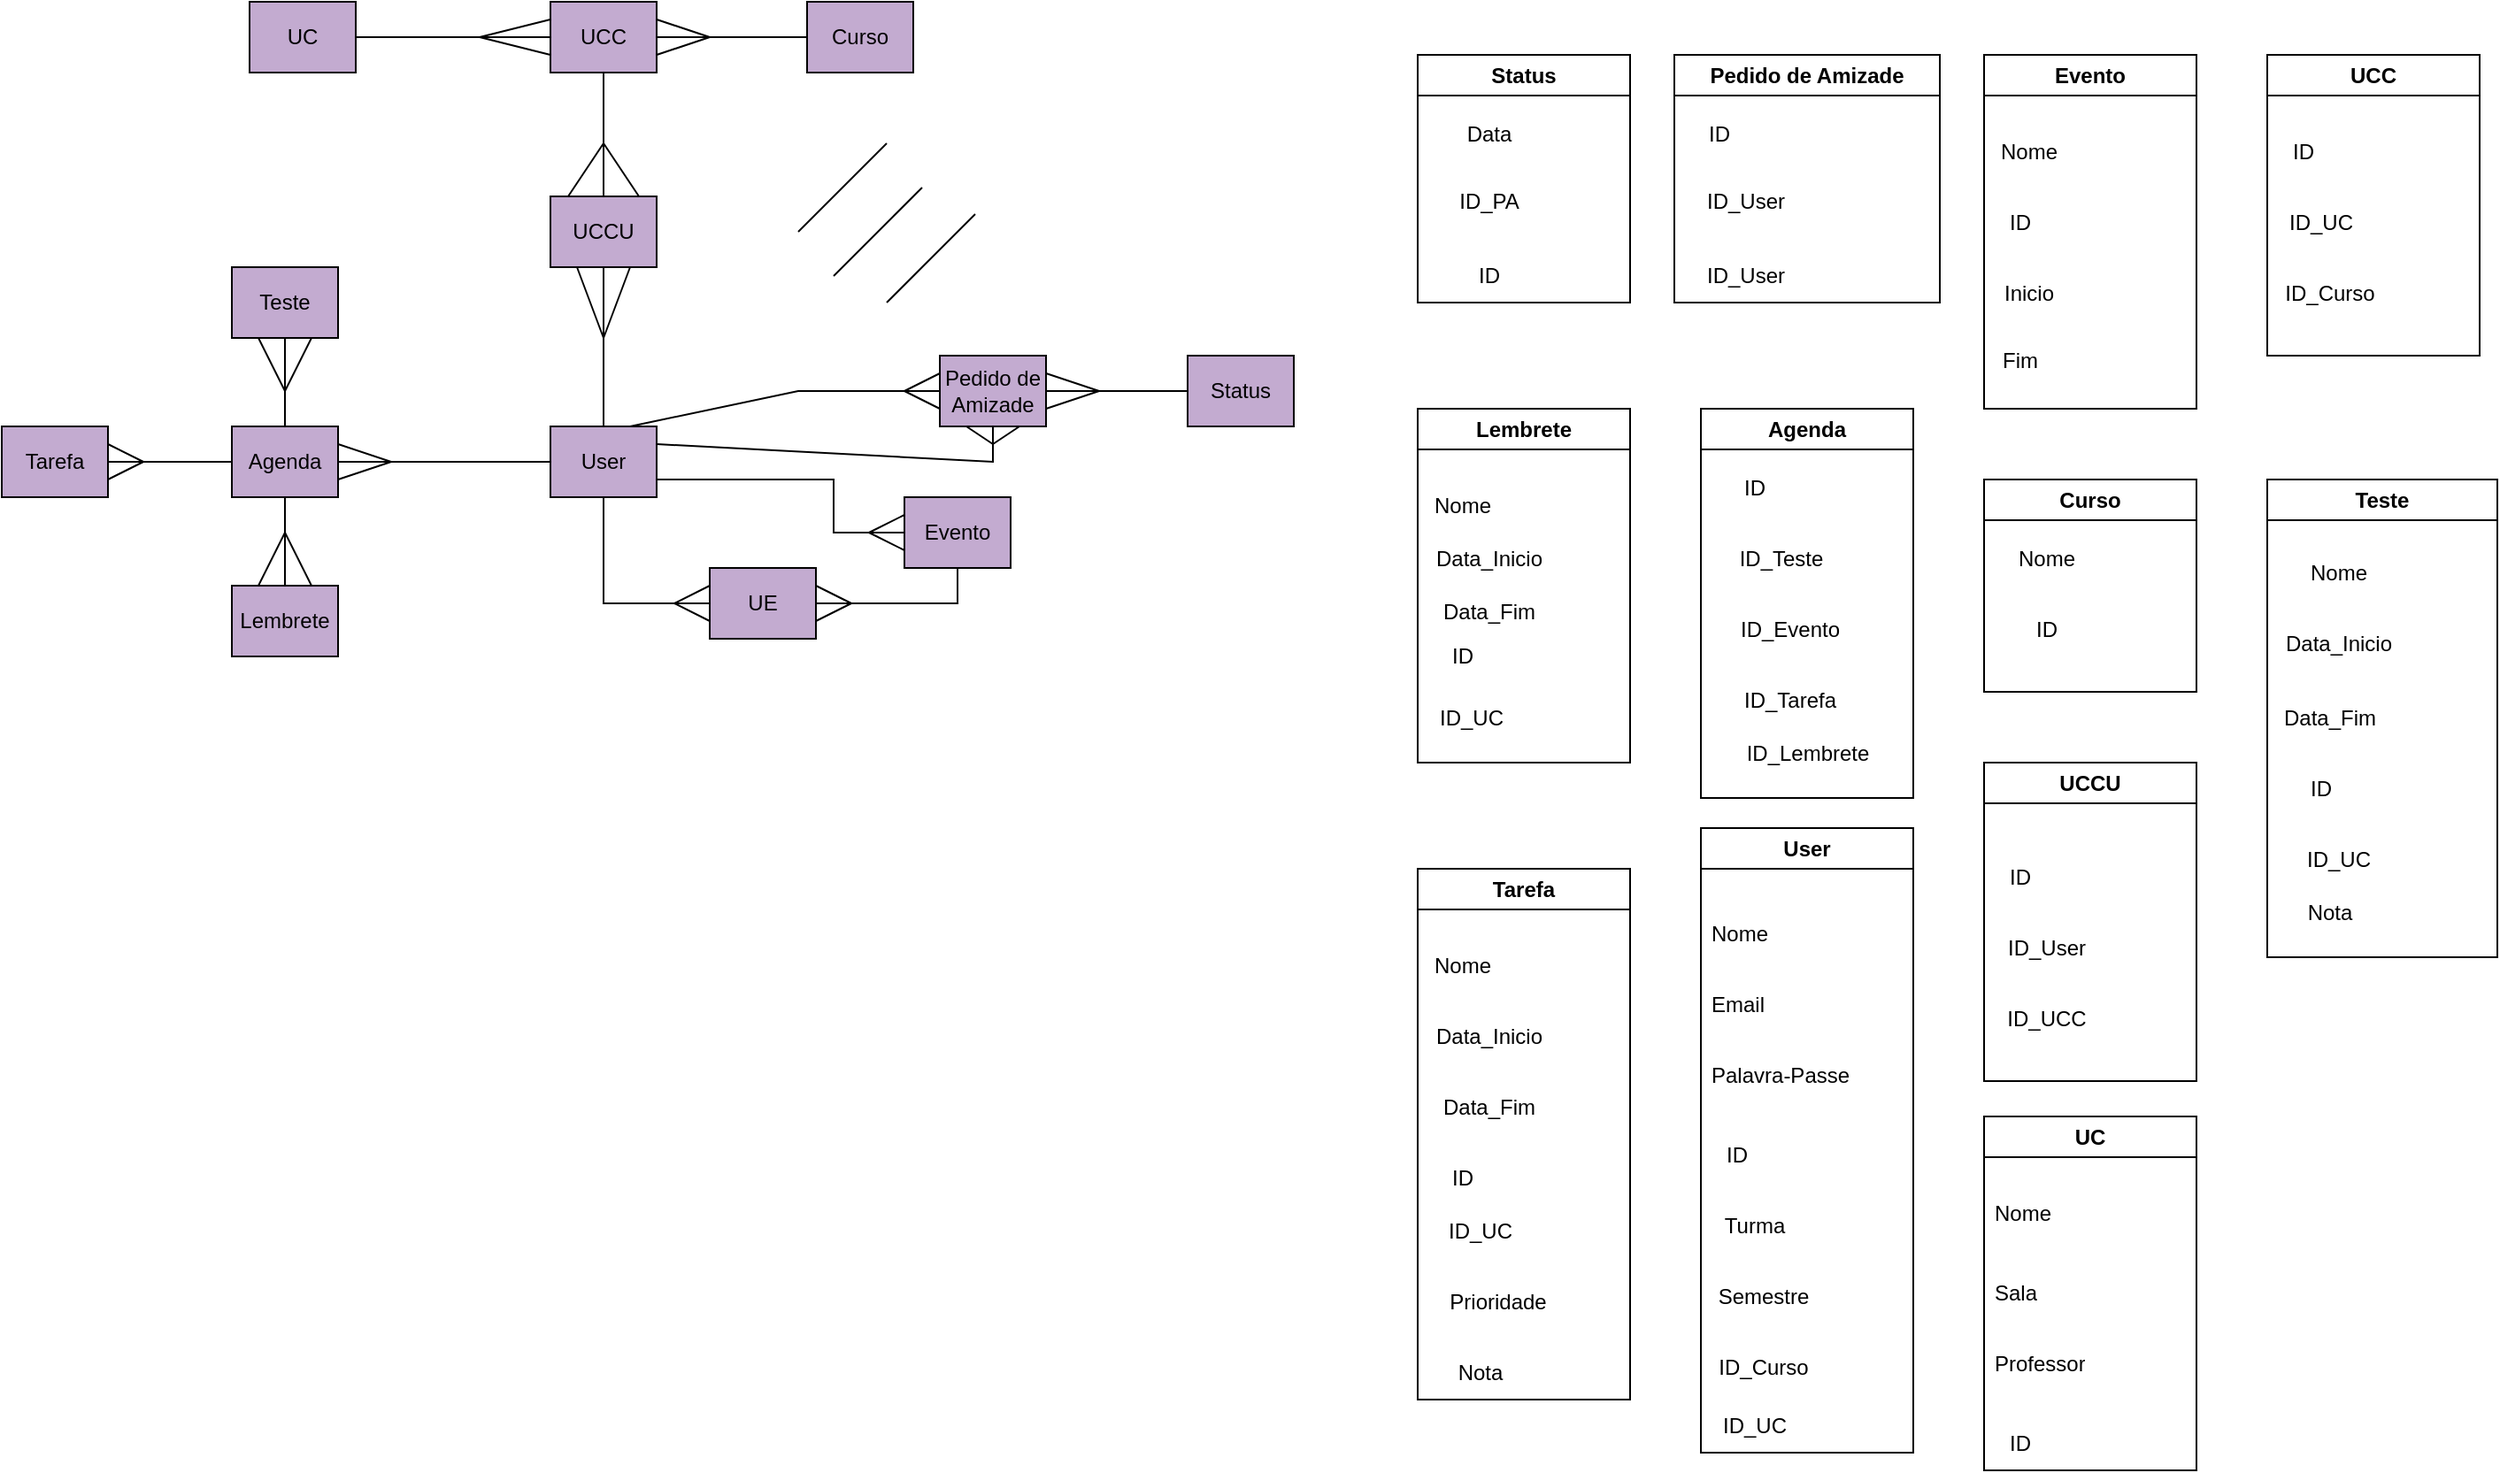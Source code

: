 <mxfile version="22.1.3" type="github">
  <diagram name="Página-1" id="XOLRJrRksC3ue8zFNfLt">
    <mxGraphModel dx="1205" dy="454" grid="1" gridSize="10" guides="1" tooltips="1" connect="1" arrows="1" fold="1" page="1" pageScale="1" pageWidth="1169" pageHeight="827" math="0" shadow="0">
      <root>
        <mxCell id="0" />
        <mxCell id="1" parent="0" />
        <mxCell id="EWZKFUjDIKVQ4XLmrkwc-15" value="" style="endArrow=none;html=1;rounded=0;exitX=0;exitY=0.5;exitDx=0;exitDy=0;entryX=1;entryY=0.5;entryDx=0;entryDy=0;" parent="1" source="81bF-uPPxsggyHCmnINe-65" edge="1">
          <mxGeometry width="50" height="50" relative="1" as="geometry">
            <mxPoint x="440" y="30" as="sourcePoint" />
            <mxPoint x="370" y="30" as="targetPoint" />
          </mxGeometry>
        </mxCell>
        <mxCell id="EWZKFUjDIKVQ4XLmrkwc-16" value="" style="endArrow=none;html=1;rounded=0;entryX=1;entryY=0.25;entryDx=0;entryDy=0;" parent="1" edge="1">
          <mxGeometry width="50" height="50" relative="1" as="geometry">
            <mxPoint x="400" y="30" as="sourcePoint" />
            <mxPoint x="370" y="20" as="targetPoint" />
          </mxGeometry>
        </mxCell>
        <mxCell id="EWZKFUjDIKVQ4XLmrkwc-17" value="" style="endArrow=none;html=1;rounded=0;entryX=1;entryY=0.75;entryDx=0;entryDy=0;" parent="1" edge="1">
          <mxGeometry width="50" height="50" relative="1" as="geometry">
            <mxPoint x="400" y="30" as="sourcePoint" />
            <mxPoint x="370" y="40" as="targetPoint" />
          </mxGeometry>
        </mxCell>
        <mxCell id="EWZKFUjDIKVQ4XLmrkwc-40" value="User" style="swimlane;whiteSpace=wrap;html=1;" parent="1" vertex="1">
          <mxGeometry x="960" y="477" width="120" height="353" as="geometry">
            <mxRectangle x="690" y="220" width="80" height="30" as="alternateBounds" />
          </mxGeometry>
        </mxCell>
        <mxCell id="EWZKFUjDIKVQ4XLmrkwc-37" value="Nome" style="text;strokeColor=none;fillColor=none;align=left;verticalAlign=middle;spacingLeft=4;spacingRight=4;overflow=hidden;points=[[0,0.5],[1,0.5]];portConstraint=eastwest;rotatable=0;whiteSpace=wrap;html=1;" parent="EWZKFUjDIKVQ4XLmrkwc-40" vertex="1">
          <mxGeometry y="45" width="140" height="30" as="geometry" />
        </mxCell>
        <mxCell id="EWZKFUjDIKVQ4XLmrkwc-38" value="Email" style="text;strokeColor=none;fillColor=none;align=left;verticalAlign=middle;spacingLeft=4;spacingRight=4;overflow=hidden;points=[[0,0.5],[1,0.5]];portConstraint=eastwest;rotatable=0;whiteSpace=wrap;html=1;" parent="EWZKFUjDIKVQ4XLmrkwc-40" vertex="1">
          <mxGeometry y="85" width="140" height="30" as="geometry" />
        </mxCell>
        <mxCell id="EWZKFUjDIKVQ4XLmrkwc-39" value="Palavra-Passe" style="text;strokeColor=none;fillColor=none;align=left;verticalAlign=middle;spacingLeft=4;spacingRight=4;overflow=hidden;points=[[0,0.5],[1,0.5]];portConstraint=eastwest;rotatable=0;whiteSpace=wrap;html=1;" parent="EWZKFUjDIKVQ4XLmrkwc-40" vertex="1">
          <mxGeometry y="125" width="140" height="30" as="geometry" />
        </mxCell>
        <mxCell id="EWZKFUjDIKVQ4XLmrkwc-46" value="ID" style="text;html=1;align=center;verticalAlign=middle;resizable=0;points=[];autosize=1;strokeColor=none;fillColor=none;" parent="EWZKFUjDIKVQ4XLmrkwc-40" vertex="1">
          <mxGeometry y="170" width="40" height="30" as="geometry" />
        </mxCell>
        <mxCell id="81bF-uPPxsggyHCmnINe-36" value="Turma" style="text;html=1;align=center;verticalAlign=middle;resizable=0;points=[];autosize=1;strokeColor=none;fillColor=none;" parent="EWZKFUjDIKVQ4XLmrkwc-40" vertex="1">
          <mxGeometry y="210" width="60" height="30" as="geometry" />
        </mxCell>
        <mxCell id="81bF-uPPxsggyHCmnINe-39" value="Semestre" style="text;html=1;align=center;verticalAlign=middle;resizable=0;points=[];autosize=1;strokeColor=none;fillColor=none;" parent="EWZKFUjDIKVQ4XLmrkwc-40" vertex="1">
          <mxGeometry y="250" width="70" height="30" as="geometry" />
        </mxCell>
        <mxCell id="81bF-uPPxsggyHCmnINe-106" value="ID_Curso" style="text;html=1;align=center;verticalAlign=middle;resizable=0;points=[];autosize=1;strokeColor=none;fillColor=none;" parent="EWZKFUjDIKVQ4XLmrkwc-40" vertex="1">
          <mxGeometry y="290" width="70" height="30" as="geometry" />
        </mxCell>
        <mxCell id="B5ad5oHKtZd_pM0mM0RX-1" value="ID_UC" style="text;html=1;align=center;verticalAlign=middle;resizable=0;points=[];autosize=1;strokeColor=none;fillColor=none;" vertex="1" parent="EWZKFUjDIKVQ4XLmrkwc-40">
          <mxGeometry y="323" width="60" height="30" as="geometry" />
        </mxCell>
        <mxCell id="EWZKFUjDIKVQ4XLmrkwc-49" value="Evento" style="swimlane;whiteSpace=wrap;html=1;" parent="1" vertex="1">
          <mxGeometry x="1120" y="40" width="120" height="200" as="geometry">
            <mxRectangle x="170" y="220" width="150" height="70" as="alternateBounds" />
          </mxGeometry>
        </mxCell>
        <mxCell id="EWZKFUjDIKVQ4XLmrkwc-50" value="Nome" style="text;html=1;align=center;verticalAlign=middle;resizable=0;points=[];autosize=1;strokeColor=none;fillColor=none;" parent="EWZKFUjDIKVQ4XLmrkwc-49" vertex="1">
          <mxGeometry x="-5" y="40" width="60" height="30" as="geometry" />
        </mxCell>
        <mxCell id="EWZKFUjDIKVQ4XLmrkwc-51" value="ID" style="text;html=1;align=center;verticalAlign=middle;resizable=0;points=[];autosize=1;strokeColor=none;fillColor=none;" parent="EWZKFUjDIKVQ4XLmrkwc-49" vertex="1">
          <mxGeometry y="80" width="40" height="30" as="geometry" />
        </mxCell>
        <mxCell id="EWZKFUjDIKVQ4XLmrkwc-52" value="Inicio" style="text;html=1;align=center;verticalAlign=middle;resizable=0;points=[];autosize=1;strokeColor=none;fillColor=none;" parent="EWZKFUjDIKVQ4XLmrkwc-49" vertex="1">
          <mxGeometry y="120" width="50" height="30" as="geometry" />
        </mxCell>
        <mxCell id="EWZKFUjDIKVQ4XLmrkwc-53" value="Fim" style="text;html=1;align=center;verticalAlign=middle;resizable=0;points=[];autosize=1;strokeColor=none;fillColor=none;" parent="EWZKFUjDIKVQ4XLmrkwc-49" vertex="1">
          <mxGeometry y="158" width="40" height="30" as="geometry" />
        </mxCell>
        <mxCell id="EWZKFUjDIKVQ4XLmrkwc-57" value="Teste" style="swimlane;whiteSpace=wrap;html=1;" parent="1" vertex="1">
          <mxGeometry x="1280" y="280" width="130" height="270" as="geometry">
            <mxRectangle x="100" y="310" width="80" height="30" as="alternateBounds" />
          </mxGeometry>
        </mxCell>
        <mxCell id="EWZKFUjDIKVQ4XLmrkwc-59" value="Nome" style="text;html=1;align=center;verticalAlign=middle;resizable=0;points=[];autosize=1;strokeColor=none;fillColor=none;" parent="EWZKFUjDIKVQ4XLmrkwc-57" vertex="1">
          <mxGeometry x="10" y="38" width="60" height="30" as="geometry" />
        </mxCell>
        <mxCell id="EWZKFUjDIKVQ4XLmrkwc-62" value="Data_Inicio" style="text;html=1;align=center;verticalAlign=middle;resizable=0;points=[];autosize=1;strokeColor=none;fillColor=none;" parent="EWZKFUjDIKVQ4XLmrkwc-57" vertex="1">
          <mxGeometry y="78" width="80" height="30" as="geometry" />
        </mxCell>
        <mxCell id="EWZKFUjDIKVQ4XLmrkwc-63" value="Data_Fim" style="text;html=1;align=center;verticalAlign=middle;resizable=0;points=[];autosize=1;strokeColor=none;fillColor=none;" parent="EWZKFUjDIKVQ4XLmrkwc-57" vertex="1">
          <mxGeometry x="-5" y="120" width="80" height="30" as="geometry" />
        </mxCell>
        <mxCell id="EWZKFUjDIKVQ4XLmrkwc-68" value="ID" style="text;html=1;align=center;verticalAlign=middle;resizable=0;points=[];autosize=1;strokeColor=none;fillColor=none;" parent="EWZKFUjDIKVQ4XLmrkwc-57" vertex="1">
          <mxGeometry x="10" y="160" width="40" height="30" as="geometry" />
        </mxCell>
        <mxCell id="81bF-uPPxsggyHCmnINe-60" value="ID_UC" style="text;html=1;align=center;verticalAlign=middle;resizable=0;points=[];autosize=1;strokeColor=none;fillColor=none;" parent="EWZKFUjDIKVQ4XLmrkwc-57" vertex="1">
          <mxGeometry x="10" y="200" width="60" height="30" as="geometry" />
        </mxCell>
        <mxCell id="Pgj-9I-fhwqGwPlFETf9-9" value="Nota" style="text;html=1;align=center;verticalAlign=middle;resizable=0;points=[];autosize=1;strokeColor=none;fillColor=none;" parent="EWZKFUjDIKVQ4XLmrkwc-57" vertex="1">
          <mxGeometry x="10" y="230" width="50" height="30" as="geometry" />
        </mxCell>
        <mxCell id="81bF-uPPxsggyHCmnINe-10" value="" style="endArrow=none;html=1;rounded=0;exitX=0;exitY=0.5;exitDx=0;exitDy=0;entryX=1;entryY=0.5;entryDx=0;entryDy=0;" parent="1" target="81bF-uPPxsggyHCmnINe-68" edge="1">
          <mxGeometry width="50" height="50" relative="1" as="geometry">
            <mxPoint x="310" y="30" as="sourcePoint" />
            <mxPoint x="210" y="30" as="targetPoint" />
          </mxGeometry>
        </mxCell>
        <mxCell id="81bF-uPPxsggyHCmnINe-11" value="" style="endArrow=none;html=1;rounded=0;exitX=0;exitY=0.25;exitDx=0;exitDy=0;" parent="1" edge="1">
          <mxGeometry width="50" height="50" relative="1" as="geometry">
            <mxPoint x="310" y="20" as="sourcePoint" />
            <mxPoint x="270" y="30" as="targetPoint" />
          </mxGeometry>
        </mxCell>
        <mxCell id="81bF-uPPxsggyHCmnINe-12" value="" style="endArrow=none;html=1;rounded=0;exitX=0;exitY=0.75;exitDx=0;exitDy=0;" parent="1" edge="1">
          <mxGeometry width="50" height="50" relative="1" as="geometry">
            <mxPoint x="310" y="40" as="sourcePoint" />
            <mxPoint x="270" y="30" as="targetPoint" />
          </mxGeometry>
        </mxCell>
        <mxCell id="81bF-uPPxsggyHCmnINe-14" value="" style="endArrow=none;html=1;rounded=0;exitX=0.5;exitY=0;exitDx=0;exitDy=0;entryX=0.5;entryY=1;entryDx=0;entryDy=0;" parent="1" source="81bF-uPPxsggyHCmnINe-69" target="81bF-uPPxsggyHCmnINe-67" edge="1">
          <mxGeometry width="50" height="50" relative="1" as="geometry">
            <mxPoint x="339.5" y="240" as="sourcePoint" />
            <mxPoint x="340" y="170" as="targetPoint" />
            <Array as="points" />
          </mxGeometry>
        </mxCell>
        <mxCell id="81bF-uPPxsggyHCmnINe-25" value="" style="endArrow=none;html=1;rounded=0;entryX=0.75;entryY=1;entryDx=0;entryDy=0;" parent="1" target="81bF-uPPxsggyHCmnINe-67" edge="1">
          <mxGeometry width="50" height="50" relative="1" as="geometry">
            <mxPoint x="340" y="200" as="sourcePoint" />
            <mxPoint x="360" y="170" as="targetPoint" />
            <Array as="points" />
          </mxGeometry>
        </mxCell>
        <mxCell id="81bF-uPPxsggyHCmnINe-26" value="" style="endArrow=none;html=1;rounded=0;entryX=0.25;entryY=1;entryDx=0;entryDy=0;" parent="1" target="81bF-uPPxsggyHCmnINe-67" edge="1">
          <mxGeometry width="50" height="50" relative="1" as="geometry">
            <mxPoint x="340" y="200" as="sourcePoint" />
            <mxPoint x="320" y="170" as="targetPoint" />
            <Array as="points" />
          </mxGeometry>
        </mxCell>
        <mxCell id="81bF-uPPxsggyHCmnINe-27" value="" style="endArrow=none;html=1;rounded=0;exitX=0.5;exitY=0;exitDx=0;exitDy=0;entryX=0.5;entryY=1;entryDx=0;entryDy=0;" parent="1" edge="1">
          <mxGeometry width="50" height="50" relative="1" as="geometry">
            <mxPoint x="340" y="120" as="sourcePoint" />
            <mxPoint x="340" y="47.5" as="targetPoint" />
          </mxGeometry>
        </mxCell>
        <mxCell id="81bF-uPPxsggyHCmnINe-28" value="" style="endArrow=none;html=1;rounded=0;exitX=0.25;exitY=0;exitDx=0;exitDy=0;" parent="1" edge="1">
          <mxGeometry width="50" height="50" relative="1" as="geometry">
            <mxPoint x="320" y="120" as="sourcePoint" />
            <mxPoint x="340" y="90" as="targetPoint" />
            <Array as="points" />
          </mxGeometry>
        </mxCell>
        <mxCell id="81bF-uPPxsggyHCmnINe-29" value="" style="endArrow=none;html=1;rounded=0;entryX=0.75;entryY=0;entryDx=0;entryDy=0;" parent="1" edge="1">
          <mxGeometry width="50" height="50" relative="1" as="geometry">
            <mxPoint x="340" y="90" as="sourcePoint" />
            <mxPoint x="360" y="120" as="targetPoint" />
            <Array as="points" />
          </mxGeometry>
        </mxCell>
        <mxCell id="81bF-uPPxsggyHCmnINe-31" value="UCCU" style="swimlane;whiteSpace=wrap;html=1;" parent="1" vertex="1">
          <mxGeometry x="1120" y="440" width="120" height="180" as="geometry">
            <mxRectangle x="690" y="310" width="80" height="30" as="alternateBounds" />
          </mxGeometry>
        </mxCell>
        <mxCell id="81bF-uPPxsggyHCmnINe-33" value="ID_User" style="text;html=1;align=center;verticalAlign=middle;resizable=0;points=[];autosize=1;strokeColor=none;fillColor=none;" parent="81bF-uPPxsggyHCmnINe-31" vertex="1">
          <mxGeometry y="90" width="70" height="30" as="geometry" />
        </mxCell>
        <mxCell id="81bF-uPPxsggyHCmnINe-34" value="ID" style="text;html=1;align=center;verticalAlign=middle;resizable=0;points=[];autosize=1;strokeColor=none;fillColor=none;" parent="81bF-uPPxsggyHCmnINe-31" vertex="1">
          <mxGeometry y="50" width="40" height="30" as="geometry" />
        </mxCell>
        <mxCell id="81bF-uPPxsggyHCmnINe-105" value="ID_UCC" style="text;html=1;align=center;verticalAlign=middle;resizable=0;points=[];autosize=1;strokeColor=none;fillColor=none;" parent="81bF-uPPxsggyHCmnINe-31" vertex="1">
          <mxGeometry y="130" width="70" height="30" as="geometry" />
        </mxCell>
        <mxCell id="81bF-uPPxsggyHCmnINe-35" value="Curso" style="swimlane;whiteSpace=wrap;html=1;" parent="1" vertex="1">
          <mxGeometry x="1120" y="280" width="120" height="120" as="geometry">
            <mxRectangle x="1160" y="210" width="80" height="30" as="alternateBounds" />
          </mxGeometry>
        </mxCell>
        <mxCell id="81bF-uPPxsggyHCmnINe-37" value="ID" style="text;html=1;align=center;verticalAlign=middle;resizable=0;points=[];autosize=1;strokeColor=none;fillColor=none;" parent="81bF-uPPxsggyHCmnINe-35" vertex="1">
          <mxGeometry x="15" y="70" width="40" height="30" as="geometry" />
        </mxCell>
        <mxCell id="81bF-uPPxsggyHCmnINe-38" value="Nome" style="text;html=1;align=center;verticalAlign=middle;resizable=0;points=[];autosize=1;strokeColor=none;fillColor=none;" parent="81bF-uPPxsggyHCmnINe-35" vertex="1">
          <mxGeometry x="5" y="30" width="60" height="30" as="geometry" />
        </mxCell>
        <mxCell id="81bF-uPPxsggyHCmnINe-40" value="Tarefa" style="swimlane;whiteSpace=wrap;html=1;" parent="1" vertex="1">
          <mxGeometry x="800" y="500" width="120" height="300" as="geometry">
            <mxRectangle x="1310" y="20" width="80" height="30" as="alternateBounds" />
          </mxGeometry>
        </mxCell>
        <mxCell id="81bF-uPPxsggyHCmnINe-41" value="Nome" style="text;html=1;align=center;verticalAlign=middle;resizable=0;points=[];autosize=1;strokeColor=none;fillColor=none;" parent="81bF-uPPxsggyHCmnINe-40" vertex="1">
          <mxGeometry x="-5" y="40" width="60" height="30" as="geometry" />
        </mxCell>
        <mxCell id="81bF-uPPxsggyHCmnINe-42" value="Data_Inicio" style="text;html=1;align=center;verticalAlign=middle;resizable=0;points=[];autosize=1;strokeColor=none;fillColor=none;" parent="81bF-uPPxsggyHCmnINe-40" vertex="1">
          <mxGeometry y="80" width="80" height="30" as="geometry" />
        </mxCell>
        <mxCell id="81bF-uPPxsggyHCmnINe-43" value="Data_Fim" style="text;html=1;align=center;verticalAlign=middle;resizable=0;points=[];autosize=1;strokeColor=none;fillColor=none;" parent="81bF-uPPxsggyHCmnINe-40" vertex="1">
          <mxGeometry y="120" width="80" height="30" as="geometry" />
        </mxCell>
        <mxCell id="81bF-uPPxsggyHCmnINe-44" value="ID" style="text;html=1;align=center;verticalAlign=middle;resizable=0;points=[];autosize=1;strokeColor=none;fillColor=none;" parent="81bF-uPPxsggyHCmnINe-40" vertex="1">
          <mxGeometry x="5" y="160" width="40" height="30" as="geometry" />
        </mxCell>
        <mxCell id="81bF-uPPxsggyHCmnINe-64" value="ID_UC" style="text;html=1;align=center;verticalAlign=middle;resizable=0;points=[];autosize=1;strokeColor=none;fillColor=none;" parent="81bF-uPPxsggyHCmnINe-40" vertex="1">
          <mxGeometry x="5" y="190" width="60" height="30" as="geometry" />
        </mxCell>
        <mxCell id="MIzPGE-qYp7c597YkJrl-20" value="Prioridade" style="text;html=1;align=center;verticalAlign=middle;resizable=0;points=[];autosize=1;strokeColor=none;fillColor=none;" parent="81bF-uPPxsggyHCmnINe-40" vertex="1">
          <mxGeometry x="5" y="230" width="80" height="30" as="geometry" />
        </mxCell>
        <mxCell id="Pgj-9I-fhwqGwPlFETf9-13" value="Nota" style="text;html=1;align=center;verticalAlign=middle;resizable=0;points=[];autosize=1;strokeColor=none;fillColor=none;" parent="81bF-uPPxsggyHCmnINe-40" vertex="1">
          <mxGeometry x="10" y="270" width="50" height="30" as="geometry" />
        </mxCell>
        <mxCell id="81bF-uPPxsggyHCmnINe-45" value="UC" style="swimlane;whiteSpace=wrap;html=1;" parent="1" vertex="1">
          <mxGeometry x="1120" y="640" width="120" height="200" as="geometry">
            <mxRectangle x="1580" y="40" width="80" height="30" as="alternateBounds" />
          </mxGeometry>
        </mxCell>
        <mxCell id="81bF-uPPxsggyHCmnINe-46" value="Nome" style="text;strokeColor=none;fillColor=none;align=left;verticalAlign=middle;spacingLeft=4;spacingRight=4;overflow=hidden;points=[[0,0.5],[1,0.5]];portConstraint=eastwest;rotatable=0;whiteSpace=wrap;html=1;" parent="81bF-uPPxsggyHCmnINe-45" vertex="1">
          <mxGeometry y="40" width="140" height="30" as="geometry" />
        </mxCell>
        <mxCell id="81bF-uPPxsggyHCmnINe-47" value="Sala" style="text;strokeColor=none;fillColor=none;align=left;verticalAlign=middle;spacingLeft=4;spacingRight=4;overflow=hidden;points=[[0,0.5],[1,0.5]];portConstraint=eastwest;rotatable=0;whiteSpace=wrap;html=1;" parent="81bF-uPPxsggyHCmnINe-45" vertex="1">
          <mxGeometry y="85" width="140" height="30" as="geometry" />
        </mxCell>
        <mxCell id="81bF-uPPxsggyHCmnINe-48" value="Professor" style="text;strokeColor=none;fillColor=none;align=left;verticalAlign=middle;spacingLeft=4;spacingRight=4;overflow=hidden;points=[[0,0.5],[1,0.5]];portConstraint=eastwest;rotatable=0;whiteSpace=wrap;html=1;" parent="81bF-uPPxsggyHCmnINe-45" vertex="1">
          <mxGeometry y="125" width="140" height="30" as="geometry" />
        </mxCell>
        <mxCell id="81bF-uPPxsggyHCmnINe-49" value="ID" style="text;html=1;align=center;verticalAlign=middle;resizable=0;points=[];autosize=1;strokeColor=none;fillColor=none;" parent="81bF-uPPxsggyHCmnINe-45" vertex="1">
          <mxGeometry y="170" width="40" height="30" as="geometry" />
        </mxCell>
        <mxCell id="81bF-uPPxsggyHCmnINe-50" value="UCC" style="swimlane;whiteSpace=wrap;html=1;startSize=23;" parent="1" vertex="1">
          <mxGeometry x="1280" y="40" width="120" height="170" as="geometry">
            <mxRectangle x="1810" y="45" width="60" height="35" as="alternateBounds" />
          </mxGeometry>
        </mxCell>
        <mxCell id="81bF-uPPxsggyHCmnINe-52" value="ID" style="text;html=1;align=center;verticalAlign=middle;resizable=0;points=[];autosize=1;strokeColor=none;fillColor=none;" parent="81bF-uPPxsggyHCmnINe-50" vertex="1">
          <mxGeometry y="40" width="40" height="30" as="geometry" />
        </mxCell>
        <mxCell id="81bF-uPPxsggyHCmnINe-107" value="ID_UC" style="text;html=1;align=center;verticalAlign=middle;resizable=0;points=[];autosize=1;strokeColor=none;fillColor=none;" parent="81bF-uPPxsggyHCmnINe-50" vertex="1">
          <mxGeometry y="80" width="60" height="30" as="geometry" />
        </mxCell>
        <mxCell id="81bF-uPPxsggyHCmnINe-108" value="ID_Curso" style="text;html=1;align=center;verticalAlign=middle;resizable=0;points=[];autosize=1;strokeColor=none;fillColor=none;" parent="81bF-uPPxsggyHCmnINe-50" vertex="1">
          <mxGeometry y="120" width="70" height="30" as="geometry" />
        </mxCell>
        <mxCell id="81bF-uPPxsggyHCmnINe-63" value="UCC" style="rounded=0;whiteSpace=wrap;html=1;fillColor=#C3ABD0;" parent="1" vertex="1">
          <mxGeometry x="310" y="10" width="60" height="40" as="geometry" />
        </mxCell>
        <mxCell id="81bF-uPPxsggyHCmnINe-65" value="Curso" style="rounded=0;whiteSpace=wrap;html=1;fillColor=#C3ABD0;" parent="1" vertex="1">
          <mxGeometry x="455" y="10" width="60" height="40" as="geometry" />
        </mxCell>
        <mxCell id="81bF-uPPxsggyHCmnINe-67" value="UCCU" style="rounded=0;whiteSpace=wrap;html=1;fillColor=#C3ABD0;" parent="1" vertex="1">
          <mxGeometry x="310" y="120" width="60" height="40" as="geometry" />
        </mxCell>
        <mxCell id="81bF-uPPxsggyHCmnINe-68" value="UC" style="rounded=0;whiteSpace=wrap;html=1;fillColor=#C3ABD0;" parent="1" vertex="1">
          <mxGeometry x="140" y="10" width="60" height="40" as="geometry" />
        </mxCell>
        <mxCell id="81bF-uPPxsggyHCmnINe-69" value="User" style="rounded=0;whiteSpace=wrap;html=1;fillColor=#C3ABD0;" parent="1" vertex="1">
          <mxGeometry x="310" y="250" width="60" height="40" as="geometry" />
        </mxCell>
        <mxCell id="81bF-uPPxsggyHCmnINe-71" value="Agenda" style="swimlane;whiteSpace=wrap;html=1;" parent="1" vertex="1">
          <mxGeometry x="960" y="240" width="120" height="220" as="geometry">
            <mxRectangle x="100" y="310" width="80" height="30" as="alternateBounds" />
          </mxGeometry>
        </mxCell>
        <mxCell id="81bF-uPPxsggyHCmnINe-72" value="ID" style="text;html=1;align=center;verticalAlign=middle;resizable=0;points=[];autosize=1;strokeColor=none;fillColor=none;" parent="81bF-uPPxsggyHCmnINe-71" vertex="1">
          <mxGeometry x="10" y="30" width="40" height="30" as="geometry" />
        </mxCell>
        <mxCell id="81bF-uPPxsggyHCmnINe-73" value="ID_Teste" style="text;html=1;align=center;verticalAlign=middle;resizable=0;points=[];autosize=1;strokeColor=none;fillColor=none;" parent="81bF-uPPxsggyHCmnINe-71" vertex="1">
          <mxGeometry x="10" y="70" width="70" height="30" as="geometry" />
        </mxCell>
        <mxCell id="81bF-uPPxsggyHCmnINe-74" value="ID_Evento" style="text;html=1;align=center;verticalAlign=middle;resizable=0;points=[];autosize=1;strokeColor=none;fillColor=none;" parent="81bF-uPPxsggyHCmnINe-71" vertex="1">
          <mxGeometry x="10" y="110" width="80" height="30" as="geometry" />
        </mxCell>
        <mxCell id="MIzPGE-qYp7c597YkJrl-6" value="ID_Tarefa" style="text;html=1;align=center;verticalAlign=middle;resizable=0;points=[];autosize=1;strokeColor=none;fillColor=none;" parent="81bF-uPPxsggyHCmnINe-71" vertex="1">
          <mxGeometry x="10" y="150" width="80" height="30" as="geometry" />
        </mxCell>
        <mxCell id="MIzPGE-qYp7c597YkJrl-7" value="ID_Lembrete" style="text;html=1;align=center;verticalAlign=middle;resizable=0;points=[];autosize=1;strokeColor=none;fillColor=none;" parent="81bF-uPPxsggyHCmnINe-71" vertex="1">
          <mxGeometry x="10" y="180" width="100" height="30" as="geometry" />
        </mxCell>
        <mxCell id="81bF-uPPxsggyHCmnINe-75" value="Agenda" style="rounded=0;whiteSpace=wrap;html=1;fillColor=#C3ABD0;" parent="1" vertex="1">
          <mxGeometry x="130" y="250" width="60" height="40" as="geometry" />
        </mxCell>
        <mxCell id="81bF-uPPxsggyHCmnINe-76" value="Pedido de Amizade" style="rounded=0;whiteSpace=wrap;html=1;fillColor=#C3ABD0;" parent="1" vertex="1">
          <mxGeometry x="530" y="210" width="60" height="40" as="geometry" />
        </mxCell>
        <mxCell id="81bF-uPPxsggyHCmnINe-77" value="Evento" style="rounded=0;whiteSpace=wrap;html=1;fillColor=#C3ABD0;" parent="1" vertex="1">
          <mxGeometry x="510" y="290" width="60" height="40" as="geometry" />
        </mxCell>
        <mxCell id="81bF-uPPxsggyHCmnINe-78" value="Teste" style="rounded=0;whiteSpace=wrap;html=1;fillColor=#C3ABD0;" parent="1" vertex="1">
          <mxGeometry x="130" y="160" width="60" height="40" as="geometry" />
        </mxCell>
        <mxCell id="81bF-uPPxsggyHCmnINe-79" value="Tarefa" style="rounded=0;whiteSpace=wrap;html=1;fillColor=#C3ABD0;" parent="1" vertex="1">
          <mxGeometry y="250" width="60" height="40" as="geometry" />
        </mxCell>
        <mxCell id="81bF-uPPxsggyHCmnINe-83" value="Status" style="rounded=0;whiteSpace=wrap;html=1;fillColor=#C3ABD0;" parent="1" vertex="1">
          <mxGeometry x="670" y="210" width="60" height="40" as="geometry" />
        </mxCell>
        <mxCell id="81bF-uPPxsggyHCmnINe-91" value="Lembrete" style="rounded=0;whiteSpace=wrap;html=1;fillColor=#C3ABD0;" parent="1" vertex="1">
          <mxGeometry x="130" y="340" width="60" height="40" as="geometry" />
        </mxCell>
        <mxCell id="81bF-uPPxsggyHCmnINe-97" value="Pedido de Amizade" style="swimlane;whiteSpace=wrap;html=1;startSize=23;" parent="1" vertex="1">
          <mxGeometry x="945" y="40" width="150" height="140" as="geometry">
            <mxRectangle x="100" y="310" width="80" height="30" as="alternateBounds" />
          </mxGeometry>
        </mxCell>
        <mxCell id="81bF-uPPxsggyHCmnINe-98" value="ID" style="text;html=1;align=center;verticalAlign=middle;resizable=0;points=[];autosize=1;strokeColor=none;fillColor=none;" parent="81bF-uPPxsggyHCmnINe-97" vertex="1">
          <mxGeometry x="5" y="30" width="40" height="30" as="geometry" />
        </mxCell>
        <mxCell id="81bF-uPPxsggyHCmnINe-99" value="ID_User" style="text;html=1;align=center;verticalAlign=middle;resizable=0;points=[];autosize=1;strokeColor=none;fillColor=none;" parent="81bF-uPPxsggyHCmnINe-97" vertex="1">
          <mxGeometry x="5" y="68" width="70" height="30" as="geometry" />
        </mxCell>
        <mxCell id="MIzPGE-qYp7c597YkJrl-21" value="ID_User" style="text;html=1;align=center;verticalAlign=middle;resizable=0;points=[];autosize=1;strokeColor=none;fillColor=none;" parent="81bF-uPPxsggyHCmnINe-97" vertex="1">
          <mxGeometry x="5" y="110" width="70" height="30" as="geometry" />
        </mxCell>
        <mxCell id="81bF-uPPxsggyHCmnINe-101" value="Status" style="swimlane;whiteSpace=wrap;html=1;startSize=23;" parent="1" vertex="1">
          <mxGeometry x="800" y="40" width="120" height="140" as="geometry">
            <mxRectangle x="100" y="310" width="80" height="30" as="alternateBounds" />
          </mxGeometry>
        </mxCell>
        <mxCell id="81bF-uPPxsggyHCmnINe-102" value="Data" style="text;html=1;align=center;verticalAlign=middle;resizable=0;points=[];autosize=1;strokeColor=none;fillColor=none;" parent="81bF-uPPxsggyHCmnINe-101" vertex="1">
          <mxGeometry x="15" y="30" width="50" height="30" as="geometry" />
        </mxCell>
        <mxCell id="81bF-uPPxsggyHCmnINe-103" value="ID_PA" style="text;html=1;align=center;verticalAlign=middle;resizable=0;points=[];autosize=1;strokeColor=none;fillColor=none;" parent="81bF-uPPxsggyHCmnINe-101" vertex="1">
          <mxGeometry x="10" y="68" width="60" height="30" as="geometry" />
        </mxCell>
        <mxCell id="81bF-uPPxsggyHCmnINe-104" value="ID" style="text;html=1;align=center;verticalAlign=middle;resizable=0;points=[];autosize=1;strokeColor=none;fillColor=none;" parent="81bF-uPPxsggyHCmnINe-101" vertex="1">
          <mxGeometry x="20" y="110" width="40" height="30" as="geometry" />
        </mxCell>
        <mxCell id="81bF-uPPxsggyHCmnINe-111" value="" style="endArrow=none;html=1;rounded=0;exitX=1;exitY=0.5;exitDx=0;exitDy=0;" parent="1" source="81bF-uPPxsggyHCmnINe-75" target="81bF-uPPxsggyHCmnINe-69" edge="1">
          <mxGeometry width="50" height="50" relative="1" as="geometry">
            <mxPoint x="450" y="190" as="sourcePoint" />
            <mxPoint x="500" y="140" as="targetPoint" />
          </mxGeometry>
        </mxCell>
        <mxCell id="81bF-uPPxsggyHCmnINe-112" value="" style="endArrow=none;html=1;rounded=0;exitX=0;exitY=0.5;exitDx=0;exitDy=0;entryX=1;entryY=0.5;entryDx=0;entryDy=0;" parent="1" source="81bF-uPPxsggyHCmnINe-75" target="81bF-uPPxsggyHCmnINe-79" edge="1">
          <mxGeometry width="50" height="50" relative="1" as="geometry">
            <mxPoint x="430" y="190" as="sourcePoint" />
            <mxPoint x="480" y="140" as="targetPoint" />
          </mxGeometry>
        </mxCell>
        <mxCell id="81bF-uPPxsggyHCmnINe-113" value="" style="endArrow=none;html=1;rounded=0;exitX=0.5;exitY=0;exitDx=0;exitDy=0;entryX=0.5;entryY=1;entryDx=0;entryDy=0;" parent="1" source="81bF-uPPxsggyHCmnINe-91" target="81bF-uPPxsggyHCmnINe-75" edge="1">
          <mxGeometry width="50" height="50" relative="1" as="geometry">
            <mxPoint x="430" y="190" as="sourcePoint" />
            <mxPoint x="480" y="140" as="targetPoint" />
          </mxGeometry>
        </mxCell>
        <mxCell id="81bF-uPPxsggyHCmnINe-114" value="" style="endArrow=none;html=1;rounded=0;exitX=0.5;exitY=0;exitDx=0;exitDy=0;entryX=0.5;entryY=1;entryDx=0;entryDy=0;" parent="1" source="81bF-uPPxsggyHCmnINe-75" target="81bF-uPPxsggyHCmnINe-78" edge="1">
          <mxGeometry width="50" height="50" relative="1" as="geometry">
            <mxPoint x="430" y="190" as="sourcePoint" />
            <mxPoint x="480" y="140" as="targetPoint" />
          </mxGeometry>
        </mxCell>
        <mxCell id="81bF-uPPxsggyHCmnINe-115" value="" style="endArrow=none;html=1;rounded=0;entryX=1;entryY=0.25;entryDx=0;entryDy=0;" parent="1" target="81bF-uPPxsggyHCmnINe-79" edge="1">
          <mxGeometry width="50" height="50" relative="1" as="geometry">
            <mxPoint x="80" y="270" as="sourcePoint" />
            <mxPoint x="480" y="200" as="targetPoint" />
          </mxGeometry>
        </mxCell>
        <mxCell id="81bF-uPPxsggyHCmnINe-116" value="" style="endArrow=none;html=1;rounded=0;entryX=1;entryY=0.75;entryDx=0;entryDy=0;" parent="1" target="81bF-uPPxsggyHCmnINe-79" edge="1">
          <mxGeometry width="50" height="50" relative="1" as="geometry">
            <mxPoint x="80" y="270" as="sourcePoint" />
            <mxPoint x="480" y="200" as="targetPoint" />
          </mxGeometry>
        </mxCell>
        <mxCell id="81bF-uPPxsggyHCmnINe-117" value="" style="endArrow=none;html=1;rounded=0;entryX=0.25;entryY=1;entryDx=0;entryDy=0;" parent="1" target="81bF-uPPxsggyHCmnINe-78" edge="1">
          <mxGeometry width="50" height="50" relative="1" as="geometry">
            <mxPoint x="160" y="230" as="sourcePoint" />
            <mxPoint x="480" y="200" as="targetPoint" />
          </mxGeometry>
        </mxCell>
        <mxCell id="81bF-uPPxsggyHCmnINe-118" value="" style="endArrow=none;html=1;rounded=0;entryX=0.75;entryY=1;entryDx=0;entryDy=0;" parent="1" target="81bF-uPPxsggyHCmnINe-78" edge="1">
          <mxGeometry width="50" height="50" relative="1" as="geometry">
            <mxPoint x="160" y="230" as="sourcePoint" />
            <mxPoint x="480" y="200" as="targetPoint" />
          </mxGeometry>
        </mxCell>
        <mxCell id="81bF-uPPxsggyHCmnINe-119" value="" style="endArrow=none;html=1;rounded=0;entryX=0.25;entryY=0;entryDx=0;entryDy=0;" parent="1" target="81bF-uPPxsggyHCmnINe-91" edge="1">
          <mxGeometry width="50" height="50" relative="1" as="geometry">
            <mxPoint x="160" y="310" as="sourcePoint" />
            <mxPoint x="480" y="200" as="targetPoint" />
          </mxGeometry>
        </mxCell>
        <mxCell id="81bF-uPPxsggyHCmnINe-120" value="" style="endArrow=none;html=1;rounded=0;entryX=0.75;entryY=0;entryDx=0;entryDy=0;" parent="1" target="81bF-uPPxsggyHCmnINe-91" edge="1">
          <mxGeometry width="50" height="50" relative="1" as="geometry">
            <mxPoint x="160" y="310" as="sourcePoint" />
            <mxPoint x="480" y="200" as="targetPoint" />
          </mxGeometry>
        </mxCell>
        <mxCell id="81bF-uPPxsggyHCmnINe-121" value="" style="endArrow=none;html=1;rounded=0;exitX=1;exitY=0.75;exitDx=0;exitDy=0;entryX=0;entryY=0.5;entryDx=0;entryDy=0;" parent="1" source="81bF-uPPxsggyHCmnINe-69" target="81bF-uPPxsggyHCmnINe-77" edge="1">
          <mxGeometry width="50" height="50" relative="1" as="geometry">
            <mxPoint x="450" y="250" as="sourcePoint" />
            <mxPoint x="480" y="320" as="targetPoint" />
            <Array as="points">
              <mxPoint x="470" y="280" />
              <mxPoint x="470" y="310" />
            </Array>
          </mxGeometry>
        </mxCell>
        <mxCell id="81bF-uPPxsggyHCmnINe-122" value="" style="endArrow=none;html=1;rounded=0;exitX=0.5;exitY=1;exitDx=0;exitDy=0;entryX=0;entryY=0.5;entryDx=0;entryDy=0;" parent="1" source="81bF-uPPxsggyHCmnINe-69" target="81bF-uPPxsggyHCmnINe-128" edge="1">
          <mxGeometry width="50" height="50" relative="1" as="geometry">
            <mxPoint x="450" y="250" as="sourcePoint" />
            <mxPoint x="400" y="360" as="targetPoint" />
            <Array as="points">
              <mxPoint x="340" y="350" />
            </Array>
          </mxGeometry>
        </mxCell>
        <mxCell id="81bF-uPPxsggyHCmnINe-123" value="" style="endArrow=none;html=1;rounded=0;exitX=1;exitY=0.5;exitDx=0;exitDy=0;entryX=0;entryY=0.5;entryDx=0;entryDy=0;" parent="1" source="81bF-uPPxsggyHCmnINe-76" target="81bF-uPPxsggyHCmnINe-83" edge="1">
          <mxGeometry width="50" height="50" relative="1" as="geometry">
            <mxPoint x="450" y="250" as="sourcePoint" />
            <mxPoint x="500" y="200" as="targetPoint" />
          </mxGeometry>
        </mxCell>
        <mxCell id="81bF-uPPxsggyHCmnINe-124" value="" style="endArrow=none;html=1;rounded=0;entryX=1;entryY=0.25;entryDx=0;entryDy=0;" parent="1" target="81bF-uPPxsggyHCmnINe-76" edge="1">
          <mxGeometry width="50" height="50" relative="1" as="geometry">
            <mxPoint x="620" y="230" as="sourcePoint" />
            <mxPoint x="500" y="200" as="targetPoint" />
          </mxGeometry>
        </mxCell>
        <mxCell id="81bF-uPPxsggyHCmnINe-125" value="" style="endArrow=none;html=1;rounded=0;entryX=1;entryY=0.75;entryDx=0;entryDy=0;" parent="1" target="81bF-uPPxsggyHCmnINe-76" edge="1">
          <mxGeometry width="50" height="50" relative="1" as="geometry">
            <mxPoint x="620" y="230" as="sourcePoint" />
            <mxPoint x="500" y="200" as="targetPoint" />
          </mxGeometry>
        </mxCell>
        <mxCell id="81bF-uPPxsggyHCmnINe-126" value="" style="endArrow=none;html=1;rounded=0;entryX=0;entryY=0.25;entryDx=0;entryDy=0;" parent="1" target="81bF-uPPxsggyHCmnINe-77" edge="1">
          <mxGeometry width="50" height="50" relative="1" as="geometry">
            <mxPoint x="490" y="310" as="sourcePoint" />
            <mxPoint x="500" y="200" as="targetPoint" />
          </mxGeometry>
        </mxCell>
        <mxCell id="81bF-uPPxsggyHCmnINe-127" value="" style="endArrow=none;html=1;rounded=0;entryX=0;entryY=0.75;entryDx=0;entryDy=0;" parent="1" target="81bF-uPPxsggyHCmnINe-77" edge="1">
          <mxGeometry width="50" height="50" relative="1" as="geometry">
            <mxPoint x="490" y="310" as="sourcePoint" />
            <mxPoint x="500" y="200" as="targetPoint" />
          </mxGeometry>
        </mxCell>
        <mxCell id="81bF-uPPxsggyHCmnINe-128" value="UE" style="rounded=0;whiteSpace=wrap;html=1;fillColor=#C3ABD0;" parent="1" vertex="1">
          <mxGeometry x="400" y="330" width="60" height="40" as="geometry" />
        </mxCell>
        <mxCell id="81bF-uPPxsggyHCmnINe-129" value="" style="endArrow=none;html=1;rounded=0;exitX=1;exitY=0.5;exitDx=0;exitDy=0;entryX=0.5;entryY=1;entryDx=0;entryDy=0;" parent="1" source="81bF-uPPxsggyHCmnINe-128" target="81bF-uPPxsggyHCmnINe-77" edge="1">
          <mxGeometry width="50" height="50" relative="1" as="geometry">
            <mxPoint x="450" y="390" as="sourcePoint" />
            <mxPoint x="540" y="360" as="targetPoint" />
            <Array as="points">
              <mxPoint x="540" y="350" />
            </Array>
          </mxGeometry>
        </mxCell>
        <mxCell id="81bF-uPPxsggyHCmnINe-130" value="" style="endArrow=none;html=1;rounded=0;entryX=1;entryY=0.25;entryDx=0;entryDy=0;" parent="1" target="81bF-uPPxsggyHCmnINe-128" edge="1">
          <mxGeometry width="50" height="50" relative="1" as="geometry">
            <mxPoint x="480" y="350" as="sourcePoint" />
            <mxPoint x="500" y="340" as="targetPoint" />
          </mxGeometry>
        </mxCell>
        <mxCell id="81bF-uPPxsggyHCmnINe-131" value="" style="endArrow=none;html=1;rounded=0;entryX=1;entryY=0.75;entryDx=0;entryDy=0;" parent="1" target="81bF-uPPxsggyHCmnINe-128" edge="1">
          <mxGeometry width="50" height="50" relative="1" as="geometry">
            <mxPoint x="480" y="350" as="sourcePoint" />
            <mxPoint x="500" y="340" as="targetPoint" />
          </mxGeometry>
        </mxCell>
        <mxCell id="81bF-uPPxsggyHCmnINe-132" value="" style="endArrow=none;html=1;rounded=0;entryX=0;entryY=0.25;entryDx=0;entryDy=0;" parent="1" target="81bF-uPPxsggyHCmnINe-128" edge="1">
          <mxGeometry width="50" height="50" relative="1" as="geometry">
            <mxPoint x="380" y="350" as="sourcePoint" />
            <mxPoint x="500" y="340" as="targetPoint" />
          </mxGeometry>
        </mxCell>
        <mxCell id="81bF-uPPxsggyHCmnINe-133" value="" style="endArrow=none;html=1;rounded=0;entryX=0;entryY=0.75;entryDx=0;entryDy=0;" parent="1" target="81bF-uPPxsggyHCmnINe-128" edge="1">
          <mxGeometry width="50" height="50" relative="1" as="geometry">
            <mxPoint x="380" y="350" as="sourcePoint" />
            <mxPoint x="500" y="340" as="targetPoint" />
          </mxGeometry>
        </mxCell>
        <mxCell id="81bF-uPPxsggyHCmnINe-137" value="" style="endArrow=none;html=1;rounded=0;entryX=1;entryY=0.25;entryDx=0;entryDy=0;" parent="1" target="81bF-uPPxsggyHCmnINe-75" edge="1">
          <mxGeometry width="50" height="50" relative="1" as="geometry">
            <mxPoint x="220" y="270" as="sourcePoint" />
            <mxPoint x="235" y="210" as="targetPoint" />
          </mxGeometry>
        </mxCell>
        <mxCell id="81bF-uPPxsggyHCmnINe-138" value="" style="endArrow=none;html=1;rounded=0;exitX=0.75;exitY=0;exitDx=0;exitDy=0;entryX=0;entryY=0.5;entryDx=0;entryDy=0;" parent="1" source="81bF-uPPxsggyHCmnINe-69" target="81bF-uPPxsggyHCmnINe-76" edge="1">
          <mxGeometry width="50" height="50" relative="1" as="geometry">
            <mxPoint x="470" y="190" as="sourcePoint" />
            <mxPoint x="520" y="140" as="targetPoint" />
            <Array as="points">
              <mxPoint x="450" y="230" />
            </Array>
          </mxGeometry>
        </mxCell>
        <mxCell id="81bF-uPPxsggyHCmnINe-139" value="" style="endArrow=none;html=1;rounded=0;exitX=1;exitY=0.25;exitDx=0;exitDy=0;entryX=0.5;entryY=1;entryDx=0;entryDy=0;" parent="1" source="81bF-uPPxsggyHCmnINe-69" target="81bF-uPPxsggyHCmnINe-76" edge="1">
          <mxGeometry width="50" height="50" relative="1" as="geometry">
            <mxPoint x="470" y="190" as="sourcePoint" />
            <mxPoint x="560" y="260" as="targetPoint" />
            <Array as="points">
              <mxPoint x="560" y="270" />
            </Array>
          </mxGeometry>
        </mxCell>
        <mxCell id="81bF-uPPxsggyHCmnINe-141" value="" style="endArrow=none;html=1;rounded=0;entryX=0;entryY=0.25;entryDx=0;entryDy=0;" parent="1" target="81bF-uPPxsggyHCmnINe-76" edge="1">
          <mxGeometry width="50" height="50" relative="1" as="geometry">
            <mxPoint x="510" y="230" as="sourcePoint" />
            <mxPoint x="520" y="140" as="targetPoint" />
          </mxGeometry>
        </mxCell>
        <mxCell id="81bF-uPPxsggyHCmnINe-142" value="" style="endArrow=none;html=1;rounded=0;entryX=0;entryY=0.75;entryDx=0;entryDy=0;" parent="1" target="81bF-uPPxsggyHCmnINe-76" edge="1">
          <mxGeometry width="50" height="50" relative="1" as="geometry">
            <mxPoint x="510" y="230" as="sourcePoint" />
            <mxPoint x="520" y="140" as="targetPoint" />
          </mxGeometry>
        </mxCell>
        <mxCell id="81bF-uPPxsggyHCmnINe-143" value="" style="endArrow=none;html=1;rounded=0;entryX=0.25;entryY=1;entryDx=0;entryDy=0;" parent="1" target="81bF-uPPxsggyHCmnINe-76" edge="1">
          <mxGeometry width="50" height="50" relative="1" as="geometry">
            <mxPoint x="560" y="260" as="sourcePoint" />
            <mxPoint x="520" y="140" as="targetPoint" />
          </mxGeometry>
        </mxCell>
        <mxCell id="81bF-uPPxsggyHCmnINe-144" value="" style="endArrow=none;html=1;rounded=0;entryX=0.75;entryY=1;entryDx=0;entryDy=0;" parent="1" target="81bF-uPPxsggyHCmnINe-76" edge="1">
          <mxGeometry width="50" height="50" relative="1" as="geometry">
            <mxPoint x="560" y="260" as="sourcePoint" />
            <mxPoint x="520" y="140" as="targetPoint" />
          </mxGeometry>
        </mxCell>
        <mxCell id="MIzPGE-qYp7c597YkJrl-12" value="Lembrete" style="swimlane;whiteSpace=wrap;html=1;" parent="1" vertex="1">
          <mxGeometry x="800" y="240" width="120" height="200" as="geometry">
            <mxRectangle x="1310" y="20" width="80" height="30" as="alternateBounds" />
          </mxGeometry>
        </mxCell>
        <mxCell id="MIzPGE-qYp7c597YkJrl-13" value="Nome" style="text;html=1;align=center;verticalAlign=middle;resizable=0;points=[];autosize=1;strokeColor=none;fillColor=none;" parent="MIzPGE-qYp7c597YkJrl-12" vertex="1">
          <mxGeometry x="-5" y="40" width="60" height="30" as="geometry" />
        </mxCell>
        <mxCell id="MIzPGE-qYp7c597YkJrl-14" value="Data_Inicio" style="text;html=1;align=center;verticalAlign=middle;resizable=0;points=[];autosize=1;strokeColor=none;fillColor=none;" parent="MIzPGE-qYp7c597YkJrl-12" vertex="1">
          <mxGeometry y="70" width="80" height="30" as="geometry" />
        </mxCell>
        <mxCell id="MIzPGE-qYp7c597YkJrl-16" value="ID" style="text;html=1;align=center;verticalAlign=middle;resizable=0;points=[];autosize=1;strokeColor=none;fillColor=none;" parent="MIzPGE-qYp7c597YkJrl-12" vertex="1">
          <mxGeometry x="5" y="125" width="40" height="30" as="geometry" />
        </mxCell>
        <mxCell id="MIzPGE-qYp7c597YkJrl-17" value="ID_UC" style="text;html=1;align=center;verticalAlign=middle;resizable=0;points=[];autosize=1;strokeColor=none;fillColor=none;" parent="MIzPGE-qYp7c597YkJrl-12" vertex="1">
          <mxGeometry y="160" width="60" height="30" as="geometry" />
        </mxCell>
        <mxCell id="B5ad5oHKtZd_pM0mM0RX-2" value="Data_Fim" style="text;html=1;align=center;verticalAlign=middle;resizable=0;points=[];autosize=1;strokeColor=none;fillColor=none;" vertex="1" parent="MIzPGE-qYp7c597YkJrl-12">
          <mxGeometry y="100" width="80" height="30" as="geometry" />
        </mxCell>
        <mxCell id="Pgj-9I-fhwqGwPlFETf9-1" value="" style="endArrow=none;html=1;rounded=0;entryX=1;entryY=0.75;entryDx=0;entryDy=0;" parent="1" target="81bF-uPPxsggyHCmnINe-75" edge="1">
          <mxGeometry width="50" height="50" relative="1" as="geometry">
            <mxPoint x="220" y="270" as="sourcePoint" />
            <mxPoint x="390" y="140" as="targetPoint" />
          </mxGeometry>
        </mxCell>
        <mxCell id="Pgj-9I-fhwqGwPlFETf9-5" value="" style="endArrow=none;html=1;rounded=0;" parent="1" edge="1">
          <mxGeometry width="50" height="50" relative="1" as="geometry">
            <mxPoint x="470" y="165" as="sourcePoint" />
            <mxPoint x="520" y="115" as="targetPoint" />
          </mxGeometry>
        </mxCell>
        <mxCell id="Pgj-9I-fhwqGwPlFETf9-6" value="" style="endArrow=none;html=1;rounded=0;" parent="1" edge="1">
          <mxGeometry width="50" height="50" relative="1" as="geometry">
            <mxPoint x="500" y="180" as="sourcePoint" />
            <mxPoint x="550" y="130" as="targetPoint" />
          </mxGeometry>
        </mxCell>
        <mxCell id="Pgj-9I-fhwqGwPlFETf9-7" value="" style="endArrow=none;html=1;rounded=0;" parent="1" edge="1">
          <mxGeometry width="50" height="50" relative="1" as="geometry">
            <mxPoint x="450" y="140" as="sourcePoint" />
            <mxPoint x="500" y="90" as="targetPoint" />
          </mxGeometry>
        </mxCell>
      </root>
    </mxGraphModel>
  </diagram>
</mxfile>
